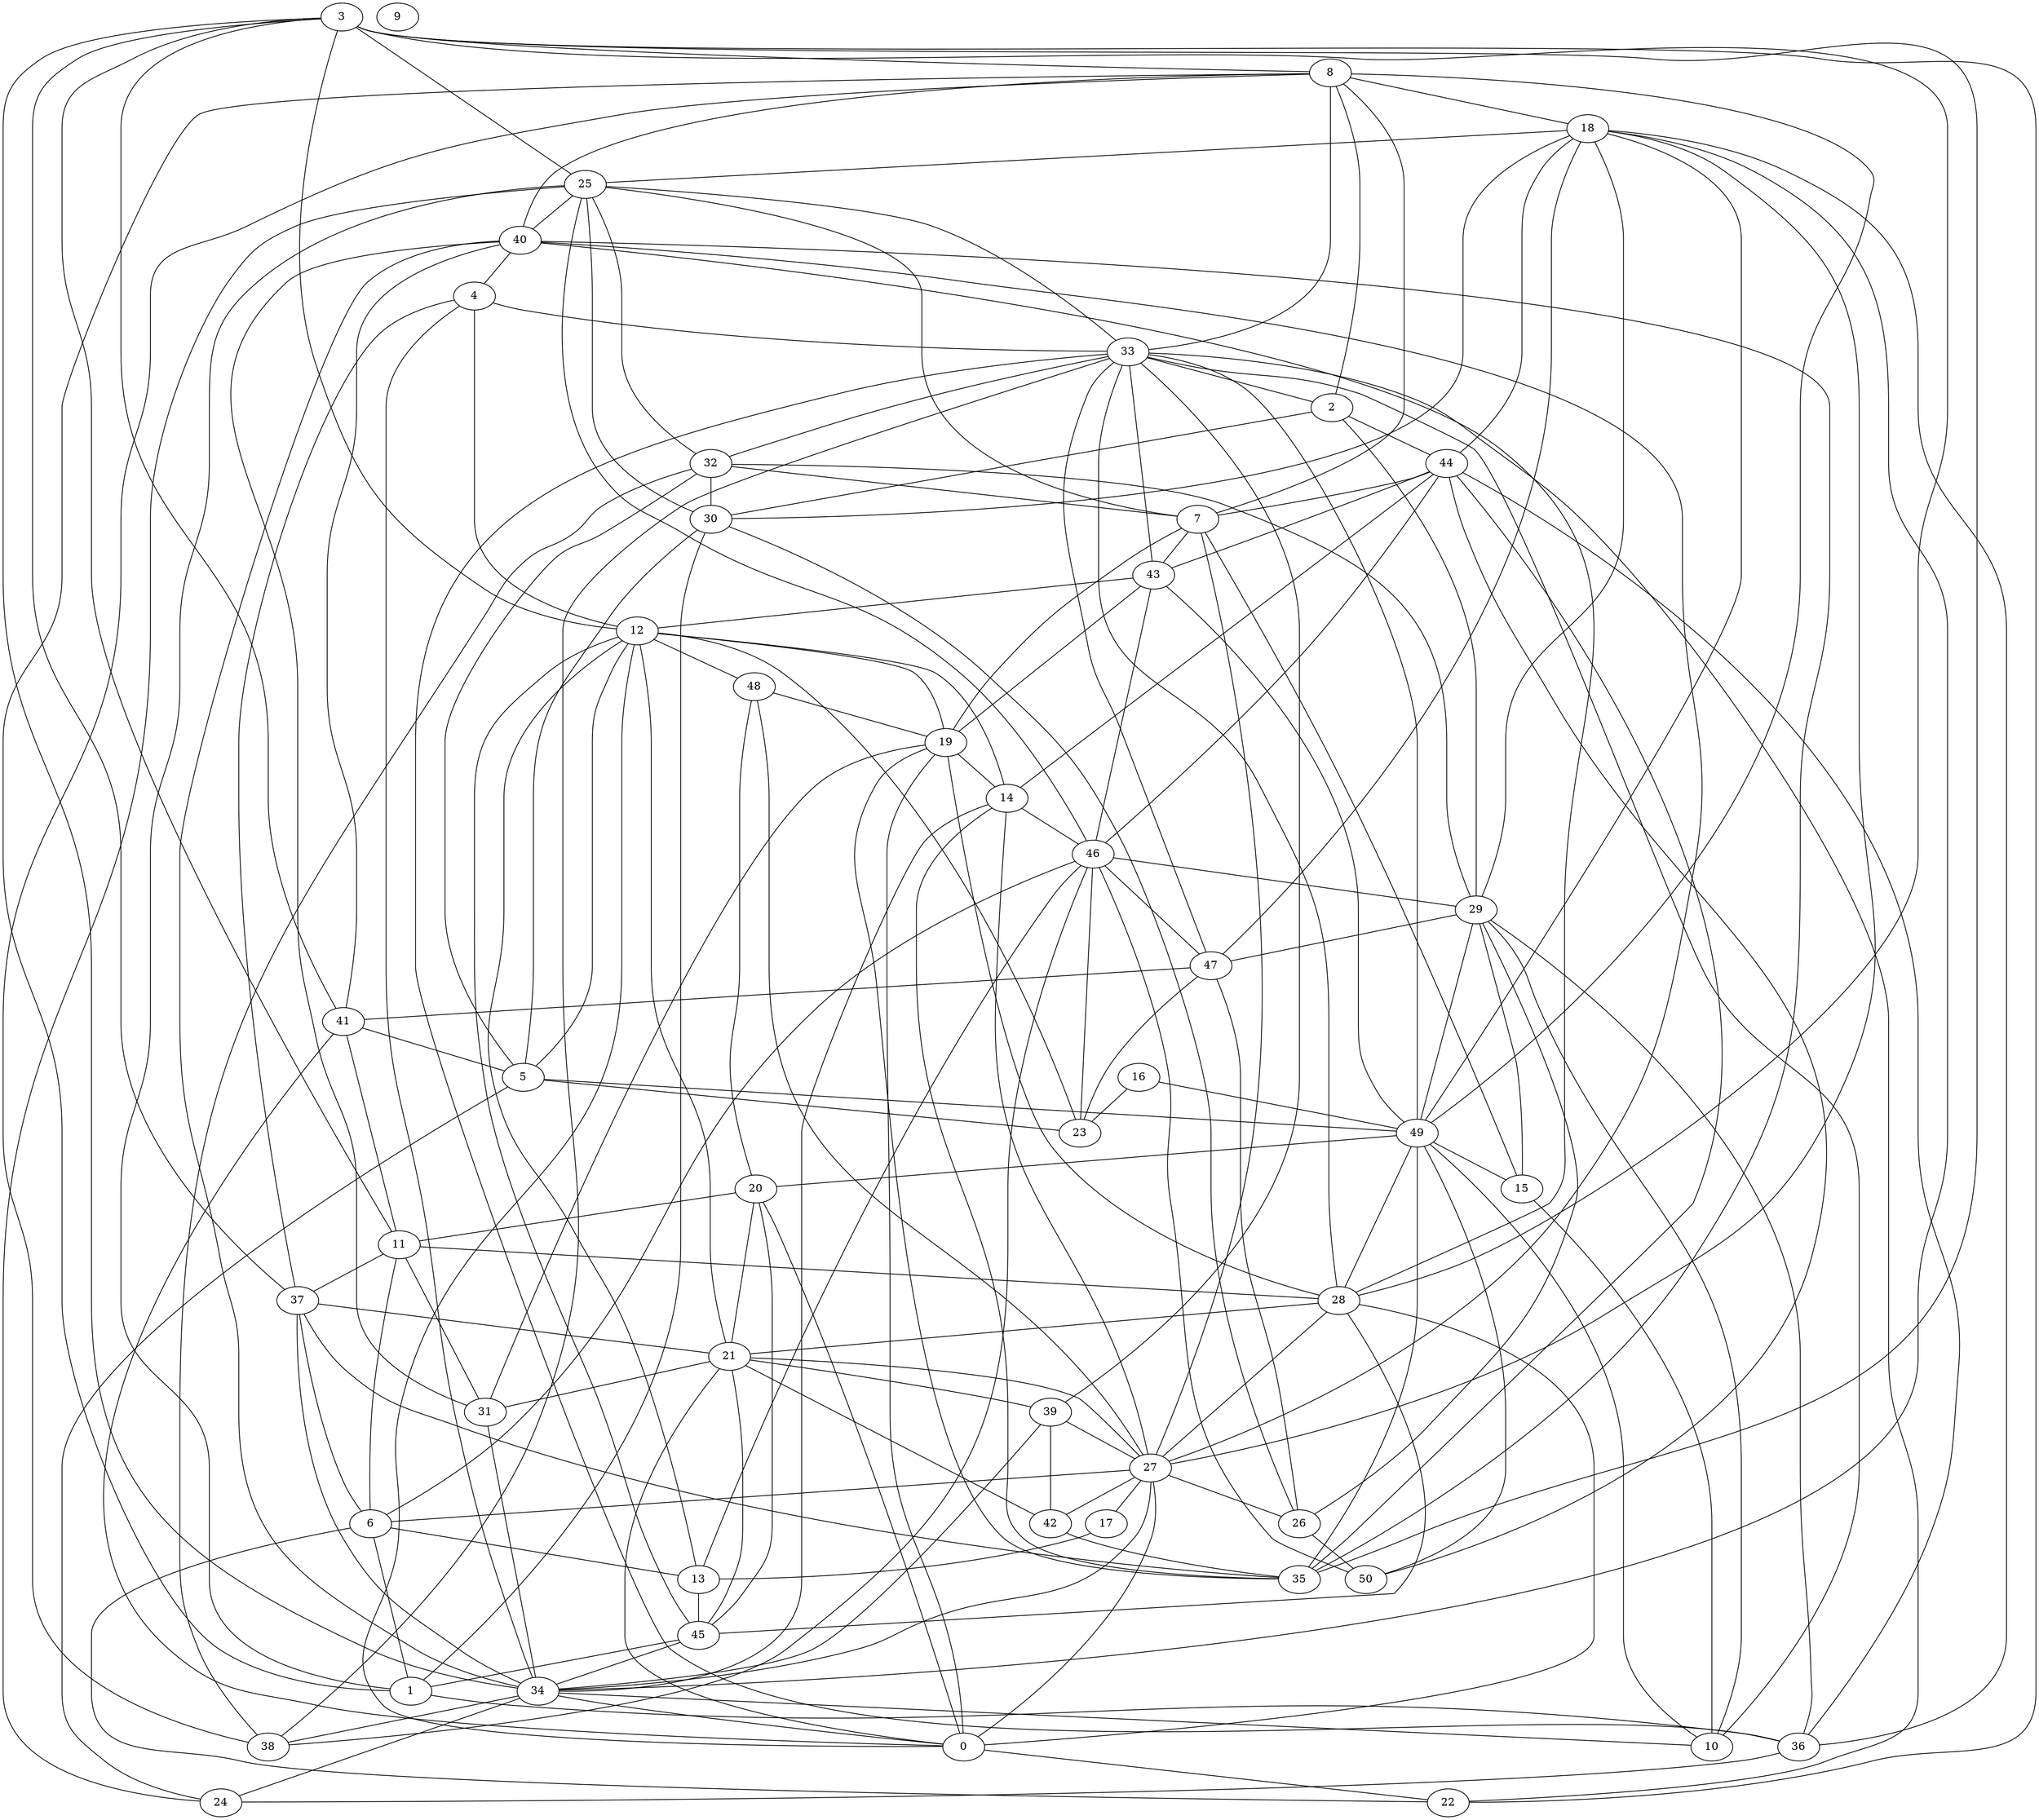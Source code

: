 graph G {
0;
1;
2;
3;
4;
5;
6;
7;
8;
9;
10;
11;
12;
13;
14;
15;
16;
17;
18;
19;
20;
21;
22;
23;
24;
25;
26;
27;
28;
29;
30;
31;
32;
33;
34;
35;
36;
37;
38;
39;
40;
41;
42;
43;
44;
45;
46;
47;
48;
49;
50;
34--3 ;
32--7 ;
19--43 ;
45--21 ;
43--12 ;
43--33 ;
49--20 ;
1--36 ;
7--25 ;
25--24 ;
40--41 ;
12--4 ;
11--6 ;
2--8 ;
29--26 ;
15--10 ;
33--32 ;
14--35 ;
13--45 ;
33--22 ;
41--3 ;
49--15 ;
33--8 ;
49--29 ;
28--0 ;
46--43 ;
5--23 ;
8--18 ;
7--8 ;
40--28 ;
36--44 ;
40--34 ;
43--44 ;
12--13 ;
0--22 ;
44--7 ;
47--41 ;
40--35 ;
21--0 ;
12--23 ;
16--49 ;
46--29 ;
25--3 ;
46--25 ;
6--37 ;
27--18 ;
31--40 ;
42--35 ;
33--39 ;
41--5 ;
33--2 ;
18--47 ;
18--29 ;
33--49 ;
27--40 ;
12--5 ;
4--34 ;
1--8 ;
32--30 ;
7--27 ;
31--19 ;
19--14 ;
5--49 ;
11--41 ;
46--23 ;
8--40 ;
25--40 ;
2--30 ;
37--21 ;
35--44 ;
3--37 ;
11--28 ;
48--19 ;
8--38 ;
44--18 ;
33--36 ;
20--48 ;
12--48 ;
19--12 ;
4--33 ;
47--46 ;
48--27 ;
21--31 ;
25--30 ;
14--27 ;
45--34 ;
10--29 ;
28--27 ;
3--28 ;
42--21 ;
34--39 ;
17--13 ;
37--35 ;
20--11 ;
28--33 ;
6--22 ;
30--1 ;
39--27 ;
32--38 ;
47--26 ;
8--49 ;
2--44 ;
2--29 ;
7--43 ;
7--15 ;
1--25 ;
18--36 ;
18--30 ;
18--49 ;
18--25 ;
33--25 ;
33--38 ;
33--10 ;
33--47 ;
38--46 ;
30--5 ;
30--26 ;
25--32 ;
32--5 ;
32--29 ;
44--46 ;
44--50 ;
36--29 ;
36--24 ;
29--15 ;
29--47 ;
47--23 ;
43--49 ;
49--10 ;
49--50 ;
24--5 ;
46--50 ;
26--50 ;
16--23 ;
40--4 ;
31--11 ;
31--34 ;
35--3 ;
35--19 ;
41--0 ;
28--21 ;
28--19 ;
28--45 ;
34--37 ;
34--0 ;
34--14 ;
34--27 ;
4--37 ;
11--3 ;
11--37 ;
3--22 ;
3--12 ;
19--0 ;
21--20 ;
21--39 ;
21--12 ;
21--27 ;
45--12 ;
45--20 ;
14--12 ;
27--42 ;
27--17 ;
27--6 ;
27--0 ;
12--0 ;
20--0 ;
39--42 ;
6--13 ;
6--1 ;
6--46 ;
35--49 ;
28--49 ;
13--46 ;
3--8 ;
34--24 ;
34--10 ;
34--38 ;
34--18 ;
14--44 ;
14--46 ;
19--7 ;
45--1 ;
27--26 ;
}

